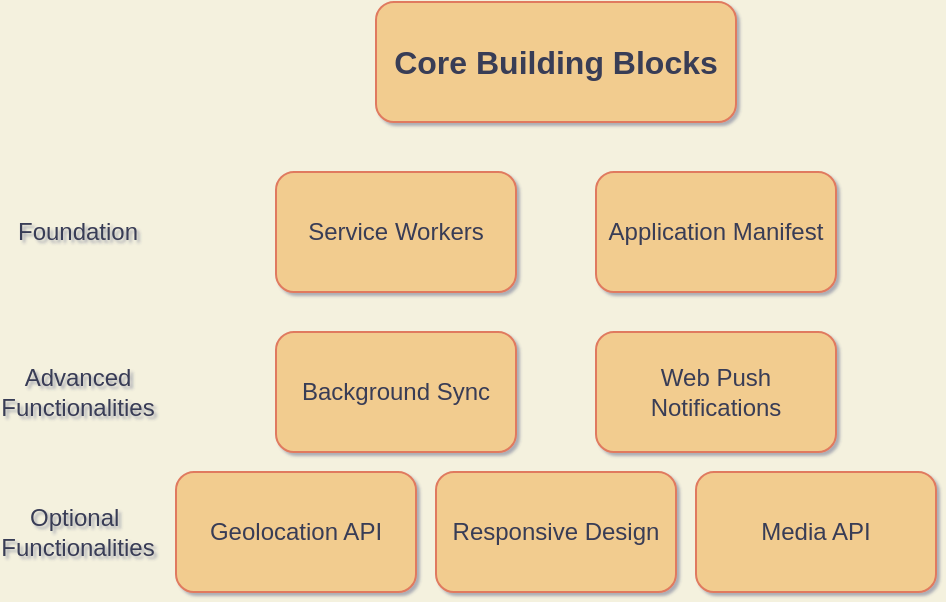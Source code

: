 <mxfile version="13.7.5" type="github">
  <diagram id="RiC1Pd-CVS03qfymCpe2" name="Page-1">
    <mxGraphModel dx="700" dy="752" grid="1" gridSize="10" guides="1" tooltips="1" connect="1" arrows="1" fold="1" page="1" pageScale="1" pageWidth="1169" pageHeight="1654" background="#F4F1DE" math="0" shadow="1">
      <root>
        <mxCell id="0" />
        <mxCell id="1" parent="0" />
        <mxCell id="aLo_fdup30zHm0qRzvcR-1" value="&lt;b&gt;&lt;font style=&quot;font-size: 16px&quot;&gt;Core Building Blocks&lt;/font&gt;&lt;/b&gt;" style="whiteSpace=wrap;html=1;fillColor=#F2CC8F;strokeColor=#E07A5F;fontColor=#393C56;rounded=1;" parent="1" vertex="1">
          <mxGeometry x="354" y="130" width="180" height="60" as="geometry" />
        </mxCell>
        <mxCell id="aLo_fdup30zHm0qRzvcR-2" value="Service Workers" style="whiteSpace=wrap;html=1;fillColor=#F2CC8F;strokeColor=#E07A5F;fontColor=#393C56;rounded=1;" parent="1" vertex="1">
          <mxGeometry x="304" y="215" width="120" height="60" as="geometry" />
        </mxCell>
        <mxCell id="aLo_fdup30zHm0qRzvcR-3" value="Application Manifest" style="whiteSpace=wrap;html=1;fillColor=#F2CC8F;strokeColor=#E07A5F;fontColor=#393C56;rounded=1;" parent="1" vertex="1">
          <mxGeometry x="464" y="215" width="120" height="60" as="geometry" />
        </mxCell>
        <mxCell id="aLo_fdup30zHm0qRzvcR-5" value="Background Sync" style="whiteSpace=wrap;html=1;fillColor=#F2CC8F;strokeColor=#E07A5F;fontColor=#393C56;rounded=1;" parent="1" vertex="1">
          <mxGeometry x="304" y="295" width="120" height="60" as="geometry" />
        </mxCell>
        <mxCell id="aLo_fdup30zHm0qRzvcR-7" value="Web Push Notifications" style="whiteSpace=wrap;html=1;fillColor=#F2CC8F;strokeColor=#E07A5F;fontColor=#393C56;rounded=1;" parent="1" vertex="1">
          <mxGeometry x="464" y="295" width="120" height="60" as="geometry" />
        </mxCell>
        <mxCell id="aLo_fdup30zHm0qRzvcR-12" value="Geolocation API" style="whiteSpace=wrap;html=1;fillColor=#F2CC8F;strokeColor=#E07A5F;fontColor=#393C56;rounded=1;" parent="1" vertex="1">
          <mxGeometry x="254" y="365" width="120" height="60" as="geometry" />
        </mxCell>
        <mxCell id="aLo_fdup30zHm0qRzvcR-13" value="Responsive Design" style="whiteSpace=wrap;html=1;fillColor=#F2CC8F;strokeColor=#E07A5F;fontColor=#393C56;rounded=1;" parent="1" vertex="1">
          <mxGeometry x="384" y="365" width="120" height="60" as="geometry" />
        </mxCell>
        <mxCell id="aLo_fdup30zHm0qRzvcR-14" value="Media API" style="whiteSpace=wrap;html=1;fillColor=#F2CC8F;strokeColor=#E07A5F;fontColor=#393C56;rounded=1;" parent="1" vertex="1">
          <mxGeometry x="514" y="365" width="120" height="60" as="geometry" />
        </mxCell>
        <mxCell id="aLo_fdup30zHm0qRzvcR-21" value="Foundation" style="text;html=1;strokeColor=none;fillColor=none;align=center;verticalAlign=middle;whiteSpace=wrap;fontColor=#393C56;rounded=1;" parent="1" vertex="1">
          <mxGeometry x="175" y="235" width="60" height="20" as="geometry" />
        </mxCell>
        <mxCell id="De729mAfI8-qcJezeKiz-1" value="Optional&amp;nbsp;&lt;br&gt;Functionalities&lt;br&gt;" style="text;html=1;strokeColor=none;fillColor=none;align=center;verticalAlign=middle;whiteSpace=wrap;fontColor=#393C56;rounded=1;" parent="1" vertex="1">
          <mxGeometry x="185" y="385" width="40" height="20" as="geometry" />
        </mxCell>
        <mxCell id="De729mAfI8-qcJezeKiz-2" value="Advanced&lt;br&gt;Functionalities" style="text;html=1;strokeColor=none;fillColor=none;align=center;verticalAlign=middle;whiteSpace=wrap;fontColor=#393C56;rounded=1;" parent="1" vertex="1">
          <mxGeometry x="180" y="315" width="50" height="20" as="geometry" />
        </mxCell>
      </root>
    </mxGraphModel>
  </diagram>
</mxfile>
